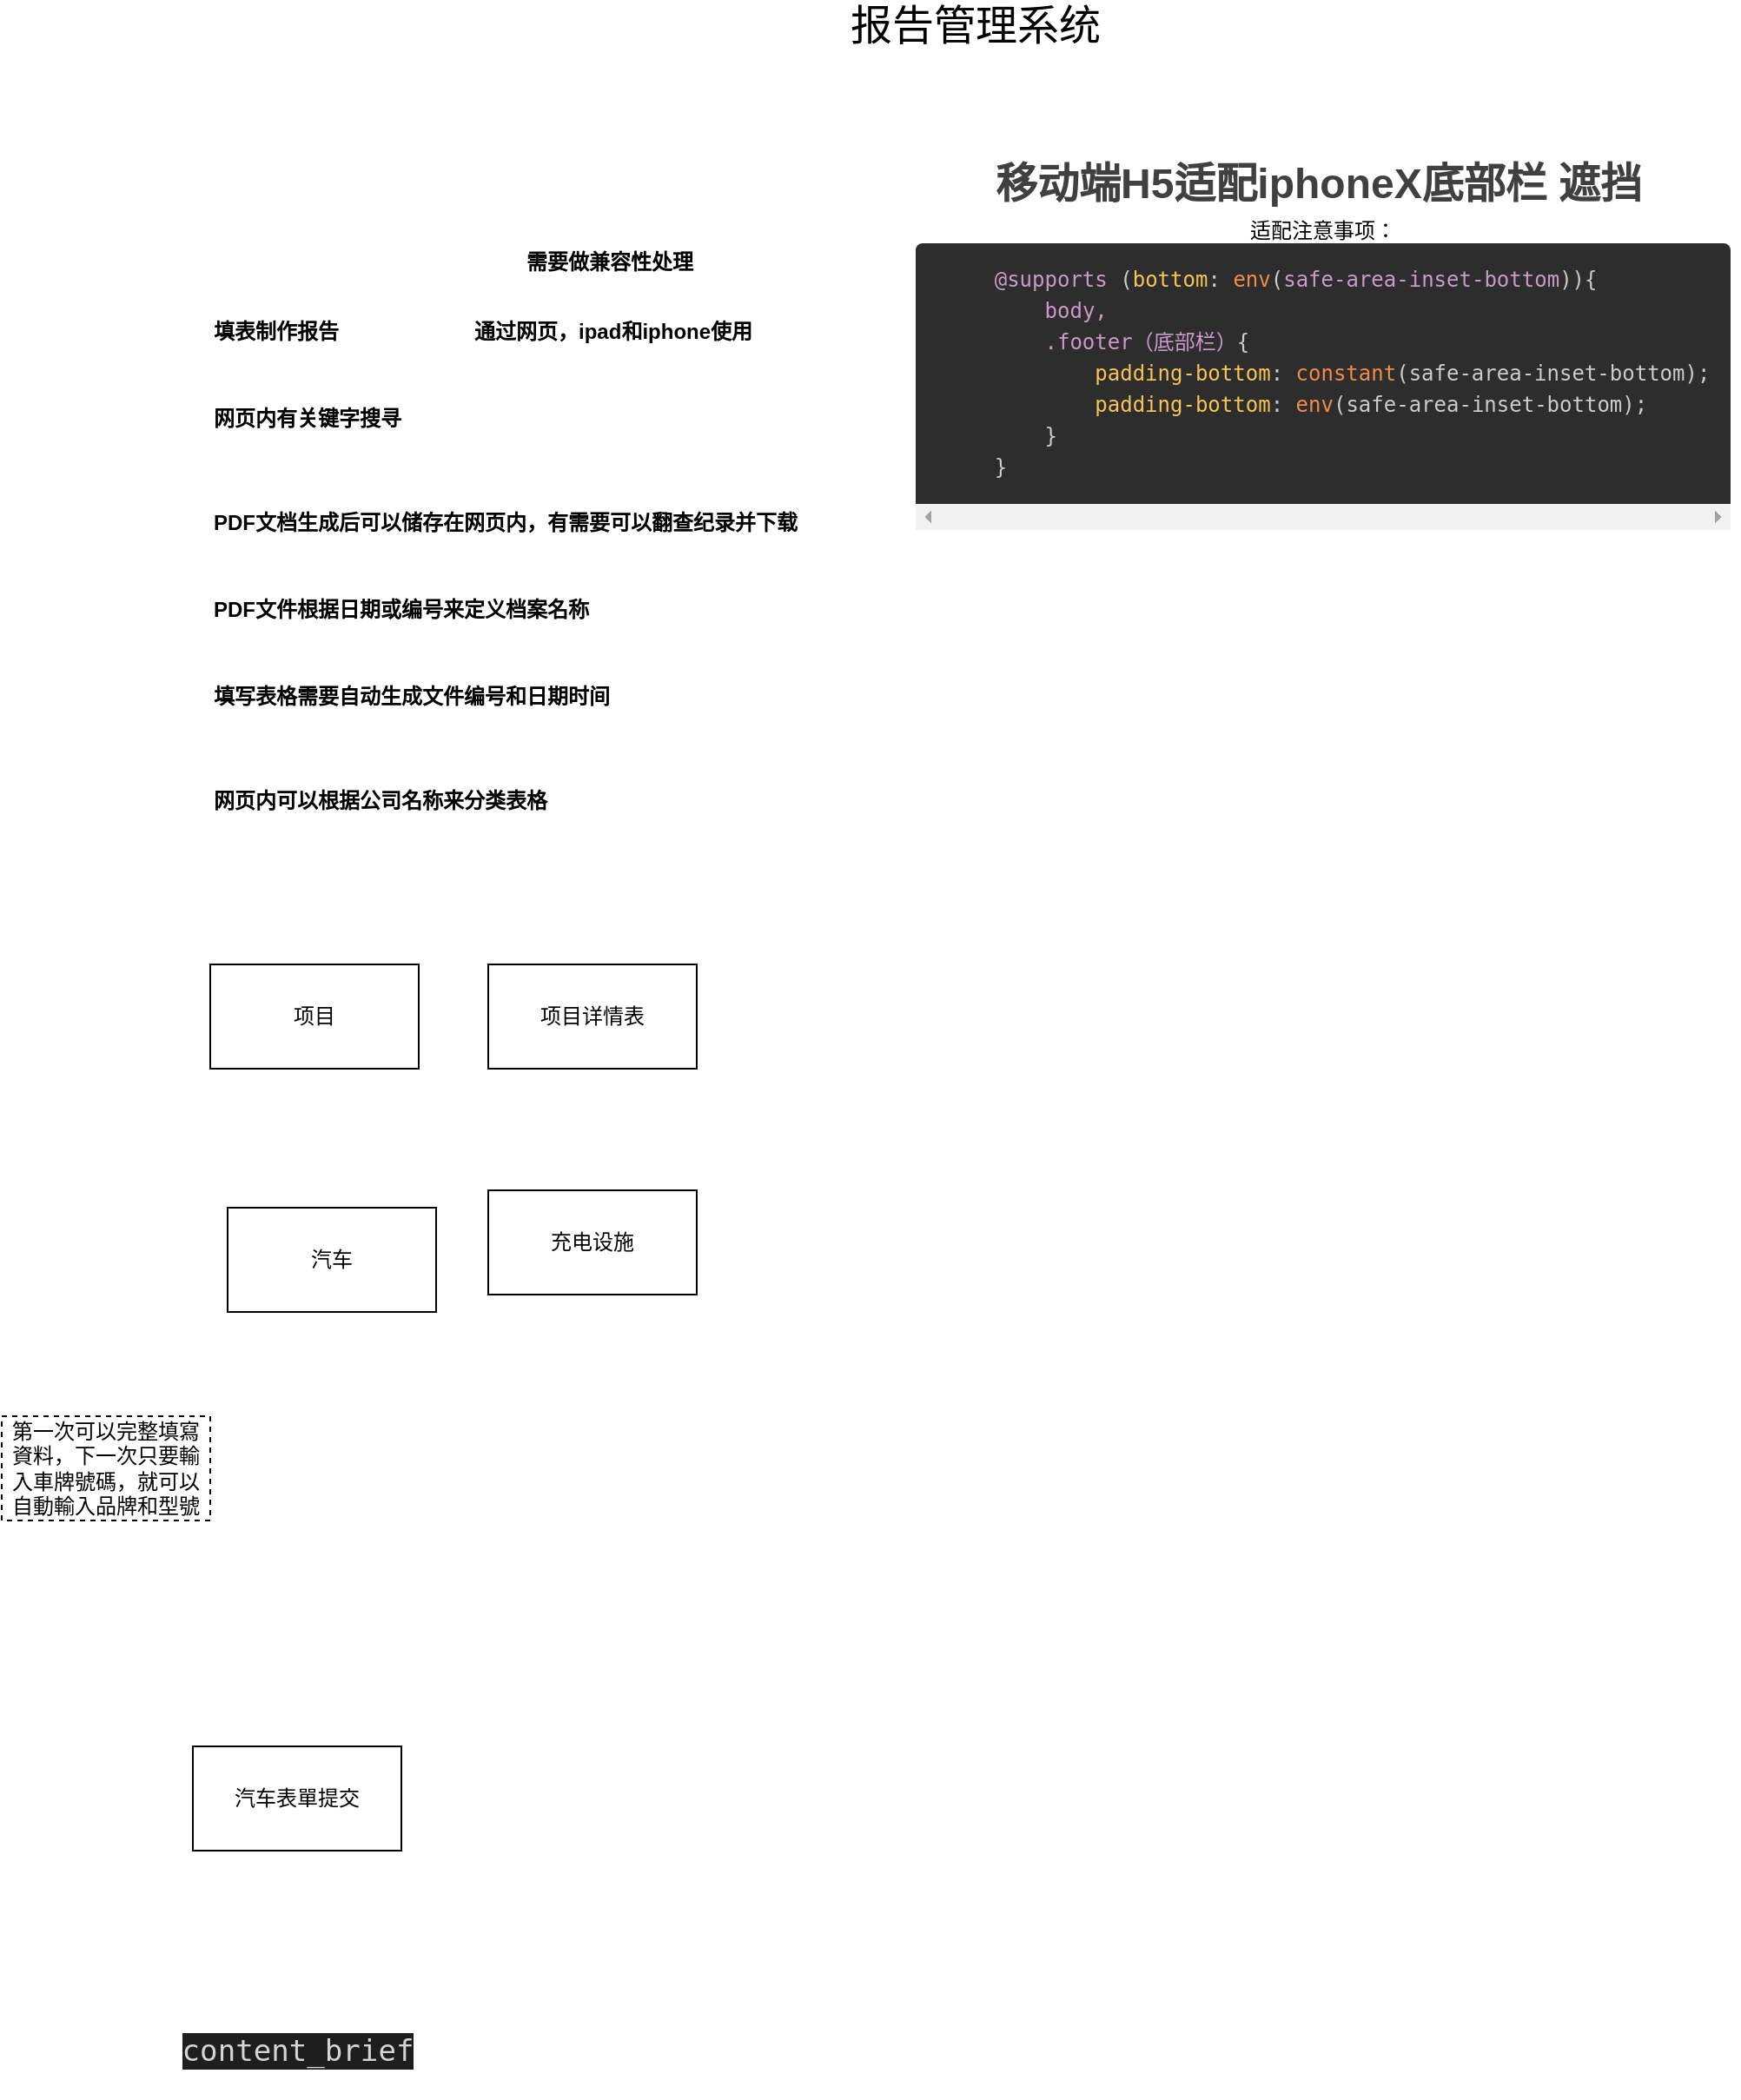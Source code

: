 <mxfile version="14.6.13" type="device"><diagram id="8uepMXHdbF_eAyRUhy_O" name="第 1 页"><mxGraphModel dx="1092" dy="741" grid="1" gridSize="10" guides="1" tooltips="1" connect="1" arrows="1" fold="1" page="1" pageScale="1" pageWidth="2336" pageHeight="1654" math="0" shadow="0"><root><mxCell id="0"/><mxCell id="1" parent="0"/><mxCell id="_1u1WXD5XtbLILdsd9tW-1" value="&lt;p class=&quot;p1&quot;&gt;&lt;b&gt;填表制作报告&lt;/b&gt;&lt;/p&gt;" style="text;whiteSpace=wrap;html=1;" parent="1" vertex="1"><mxGeometry x="210" y="220" width="100" height="50" as="geometry"/></mxCell><mxCell id="_1u1WXD5XtbLILdsd9tW-2" value="&lt;p class=&quot;p1&quot;&gt;&lt;span class=&quot;s1&quot;&gt;&lt;b&gt;通过网页，&lt;/b&gt;&lt;/span&gt;&lt;b&gt;ipad&lt;/b&gt;&lt;span class=&quot;s1&quot;&gt;&lt;b&gt;和&lt;/b&gt;&lt;/span&gt;&lt;b&gt;iphone&lt;/b&gt;&lt;span class=&quot;s1&quot;&gt;&lt;b&gt;使用&lt;/b&gt;&lt;/span&gt;&lt;/p&gt;" style="text;whiteSpace=wrap;html=1;" parent="1" vertex="1"><mxGeometry x="360" y="220" width="190" height="50" as="geometry"/></mxCell><mxCell id="_1u1WXD5XtbLILdsd9tW-3" value="适配注意事项：&lt;br&gt;&lt;pre class=&quot;line-numbers  language-css&quot; style=&quot;box-sizing: border-box ; font-family: &amp;#34;consolas&amp;#34; , &amp;#34;monaco&amp;#34; , &amp;#34;andale mono&amp;#34; , &amp;#34;ubuntu mono&amp;#34; , monospace ; margin-top: 0px ; margin-bottom: 20px ; overflow: scroll auto ; overflow-wrap: normal ; word-break: break-all ; border-radius: 4px ; z-index: 0 ; padding: 1em 1em 1em 3.8em ; line-height: 1.5 ; color: rgb(204 , 204 , 204) ; background: rgb(45 , 45 , 45) ; text-align: left ; position: relative&quot;&gt;&lt;code class=&quot;  language-css&quot; style=&quot;box-sizing: border-box ; font-size: 1em ; font-family: &amp;#34;consolas&amp;#34; , &amp;#34;monaco&amp;#34; , &amp;#34;andale mono&amp;#34; , &amp;#34;ubuntu mono&amp;#34; , monospace ; padding: 0px ; border: none ; color: inherit ; background: none transparent ; word-spacing: normal ; word-break: normal ; overflow-wrap: normal ; line-height: 1.5 ; position: relative&quot;&gt;&lt;span class=&quot;token atrule&quot; style=&quot;box-sizing: border-box ; color: rgb(204 , 153 , 205)&quot;&gt;&lt;span class=&quot;token rule&quot; style=&quot;box-sizing: border-box&quot;&gt;@supports&lt;/span&gt; &lt;span class=&quot;token punctuation&quot; style=&quot;box-sizing: border-box ; color: rgb(204 , 204 , 204)&quot;&gt;(&lt;/span&gt;&lt;span class=&quot;token property&quot; style=&quot;box-sizing: border-box ; color: rgb(248 , 197 , 85)&quot;&gt;bottom&lt;/span&gt;&lt;span class=&quot;token punctuation&quot; style=&quot;box-sizing: border-box ; color: rgb(204 , 204 , 204)&quot;&gt;:&lt;/span&gt; &lt;span class=&quot;token function&quot; style=&quot;box-sizing: border-box ; color: rgb(240 , 141 , 73)&quot;&gt;env&lt;/span&gt;&lt;span class=&quot;token punctuation&quot; style=&quot;box-sizing: border-box ; color: rgb(204 , 204 , 204)&quot;&gt;(&lt;/span&gt;safe-area-inset-bottom&lt;span class=&quot;token punctuation&quot; style=&quot;box-sizing: border-box ; color: rgb(204 , 204 , 204)&quot;&gt;)&lt;/span&gt;&lt;span class=&quot;token punctuation&quot; style=&quot;box-sizing: border-box ; color: rgb(204 , 204 , 204)&quot;&gt;)&lt;/span&gt;&lt;/span&gt;&lt;span class=&quot;token punctuation&quot; style=&quot;box-sizing: border-box&quot;&gt;{&lt;/span&gt;&lt;br/&gt;    &lt;span class=&quot;token selector&quot; style=&quot;box-sizing: border-box ; color: rgb(204 , 153 , 205)&quot;&gt;body,&lt;br/&gt;    .footer（底部栏）&lt;/span&gt;&lt;span class=&quot;token punctuation&quot; style=&quot;box-sizing: border-box&quot;&gt;{&lt;/span&gt;&lt;br/&gt;        &lt;span class=&quot;token property&quot; style=&quot;box-sizing: border-box ; color: rgb(248 , 197 , 85)&quot;&gt;padding-bottom&lt;/span&gt;&lt;span class=&quot;token punctuation&quot; style=&quot;box-sizing: border-box&quot;&gt;:&lt;/span&gt; &lt;span class=&quot;token function&quot; style=&quot;box-sizing: border-box ; color: rgb(240 , 141 , 73)&quot;&gt;constant&lt;/span&gt;&lt;span class=&quot;token punctuation&quot; style=&quot;box-sizing: border-box&quot;&gt;(&lt;/span&gt;safe-area-inset-bottom&lt;span class=&quot;token punctuation&quot; style=&quot;box-sizing: border-box&quot;&gt;)&lt;/span&gt;&lt;span class=&quot;token punctuation&quot; style=&quot;box-sizing: border-box&quot;&gt;;&lt;/span&gt;&lt;br/&gt;        &lt;span class=&quot;token property&quot; style=&quot;box-sizing: border-box ; color: rgb(248 , 197 , 85)&quot;&gt;padding-bottom&lt;/span&gt;&lt;span class=&quot;token punctuation&quot; style=&quot;box-sizing: border-box&quot;&gt;:&lt;/span&gt; &lt;span class=&quot;token function&quot; style=&quot;box-sizing: border-box ; color: rgb(240 , 141 , 73)&quot;&gt;env&lt;/span&gt;&lt;span class=&quot;token punctuation&quot; style=&quot;box-sizing: border-box&quot;&gt;(&lt;/span&gt;safe-area-inset-bottom&lt;span class=&quot;token punctuation&quot; style=&quot;box-sizing: border-box&quot;&gt;)&lt;/span&gt;&lt;span class=&quot;token punctuation&quot; style=&quot;box-sizing: border-box&quot;&gt;;&lt;/span&gt;&lt;br/&gt;    &lt;span class=&quot;token punctuation&quot; style=&quot;box-sizing: border-box&quot;&gt;}&lt;/span&gt;&lt;br/&gt;&lt;span class=&quot;token punctuation&quot; style=&quot;box-sizing: border-box&quot;&gt;}&lt;/span&gt;&lt;/code&gt;&lt;/pre&gt;" style="text;html=1;align=center;verticalAlign=middle;resizable=0;points=[];autosize=1;strokeColor=none;" parent="1" vertex="1"><mxGeometry x="610" y="180" width="480" height="200" as="geometry"/></mxCell><mxCell id="_1u1WXD5XtbLILdsd9tW-4" value="&lt;meta charset=&quot;utf-8&quot;&gt;&lt;h2 style=&quot;box-sizing: border-box; margin-top: 0px; margin-bottom: 16px; color: rgb(64, 64, 64); font-weight: 600; font-size: 24px; font-style: normal; letter-spacing: normal; text-indent: 0px; text-transform: none; word-spacing: 0px; background-color: rgb(255, 255, 255);&quot;&gt;移动端H5适配iphoneX底部栏 遮挡&lt;/h2&gt;" style="text;whiteSpace=wrap;html=1;" parent="1" vertex="1"><mxGeometry x="660" y="140" width="400" height="50" as="geometry"/></mxCell><mxCell id="_1u1WXD5XtbLILdsd9tW-5" value="&lt;p class=&quot;p1&quot;&gt;&lt;b&gt;需要做兼容性处理&lt;/b&gt;&lt;/p&gt;" style="text;whiteSpace=wrap;html=1;" parent="1" vertex="1"><mxGeometry x="390" y="180" width="110" height="50" as="geometry"/></mxCell><mxCell id="_1u1WXD5XtbLILdsd9tW-6" value="&lt;font style=&quot;font-size: 24px&quot;&gt;报告管理系统&lt;/font&gt;" style="text;html=1;align=center;verticalAlign=middle;resizable=0;points=[];autosize=1;strokeColor=none;strokeWidth=12;" parent="1" vertex="1"><mxGeometry x="570" y="60" width="160" height="20" as="geometry"/></mxCell><mxCell id="_1u1WXD5XtbLILdsd9tW-7" value="&lt;p class=&quot;p1&quot;&gt;&lt;b&gt;网页内有关键字搜寻&lt;/b&gt;&lt;/p&gt;" style="text;whiteSpace=wrap;html=1;" parent="1" vertex="1"><mxGeometry x="210" y="270" width="130" height="50" as="geometry"/></mxCell><mxCell id="_1u1WXD5XtbLILdsd9tW-8" value="&lt;p class=&quot;p1&quot;&gt;&lt;span class=&quot;s1&quot;&gt;&lt;b&gt;PDF&lt;/b&gt;&lt;/span&gt;&lt;b&gt;文档生成后可以储存在网页内，有需要可以翻查纪录并下载&lt;/b&gt;&lt;/p&gt;" style="text;whiteSpace=wrap;html=1;" parent="1" vertex="1"><mxGeometry x="210" y="330" width="360" height="50" as="geometry"/></mxCell><mxCell id="_1u1WXD5XtbLILdsd9tW-9" value="&lt;p class=&quot;p1&quot;&gt;&lt;span class=&quot;s1&quot;&gt;&lt;b&gt;PDF&lt;/b&gt;&lt;/span&gt;&lt;b&gt;文件根据日期或编号来定义档案名称&lt;/b&gt;&lt;/p&gt;" style="text;whiteSpace=wrap;html=1;" parent="1" vertex="1"><mxGeometry x="210" y="380" width="240" height="50" as="geometry"/></mxCell><mxCell id="_1u1WXD5XtbLILdsd9tW-10" value="&lt;p class=&quot;p1&quot;&gt;&lt;b&gt;填写表格需要自动生成文件编号和日期时间&lt;/b&gt;&lt;/p&gt;" style="text;whiteSpace=wrap;html=1;" parent="1" vertex="1"><mxGeometry x="210" y="430" width="250" height="50" as="geometry"/></mxCell><mxCell id="_1u1WXD5XtbLILdsd9tW-11" value="&lt;p class=&quot;p1&quot;&gt;&lt;b&gt;网页内可以根据公司名称来分类表格&lt;/b&gt;&lt;/p&gt;" style="text;whiteSpace=wrap;html=1;" parent="1" vertex="1"><mxGeometry x="210" y="490" width="220" height="50" as="geometry"/></mxCell><mxCell id="_1u1WXD5XtbLILdsd9tW-13" value="项目" style="rounded=0;whiteSpace=wrap;html=1;strokeWidth=1;" parent="1" vertex="1"><mxGeometry x="210" y="610" width="120" height="60" as="geometry"/></mxCell><mxCell id="_1u1WXD5XtbLILdsd9tW-14" value="项目详情表" style="rounded=0;whiteSpace=wrap;html=1;strokeWidth=1;" parent="1" vertex="1"><mxGeometry x="370" y="610" width="120" height="60" as="geometry"/></mxCell><mxCell id="_1u1WXD5XtbLILdsd9tW-15" value="汽车表單提交" style="rounded=0;whiteSpace=wrap;html=1;strokeWidth=1;" parent="1" vertex="1"><mxGeometry x="200" y="1060" width="120" height="60" as="geometry"/></mxCell><mxCell id="_1u1WXD5XtbLILdsd9tW-16" value="充电设施" style="rounded=0;whiteSpace=wrap;html=1;strokeWidth=1;" parent="1" vertex="1"><mxGeometry x="370" y="740" width="120" height="60" as="geometry"/></mxCell><mxCell id="_1u1WXD5XtbLILdsd9tW-17" value="第一次可以完整填寫資料，下一次只要輸入車牌號碼，就可以自動輸入品牌和型號" style="rounded=0;whiteSpace=wrap;html=1;strokeWidth=1;dashed=1;" parent="1" vertex="1"><mxGeometry x="90" y="870" width="120" height="60" as="geometry"/></mxCell><mxCell id="zJC-wIAu6Xw4mfKbe0pm-1" value="汽车" style="rounded=0;whiteSpace=wrap;html=1;strokeWidth=1;" vertex="1" parent="1"><mxGeometry x="220" y="750" width="120" height="60" as="geometry"/></mxCell><mxCell id="zJC-wIAu6Xw4mfKbe0pm-3" value="&lt;pre style=&quot;background-color: #1e1e1e ; color: #d4d4d4 ; font-family: &amp;#34;fira code&amp;#34; , monospace ; font-size: 12.8pt&quot;&gt;content_brief&lt;/pre&gt;" style="text;html=1;align=center;verticalAlign=middle;resizable=0;points=[];autosize=1;strokeColor=none;" vertex="1" parent="1"><mxGeometry x="185" y="1210" width="150" height="50" as="geometry"/></mxCell></root></mxGraphModel></diagram></mxfile>